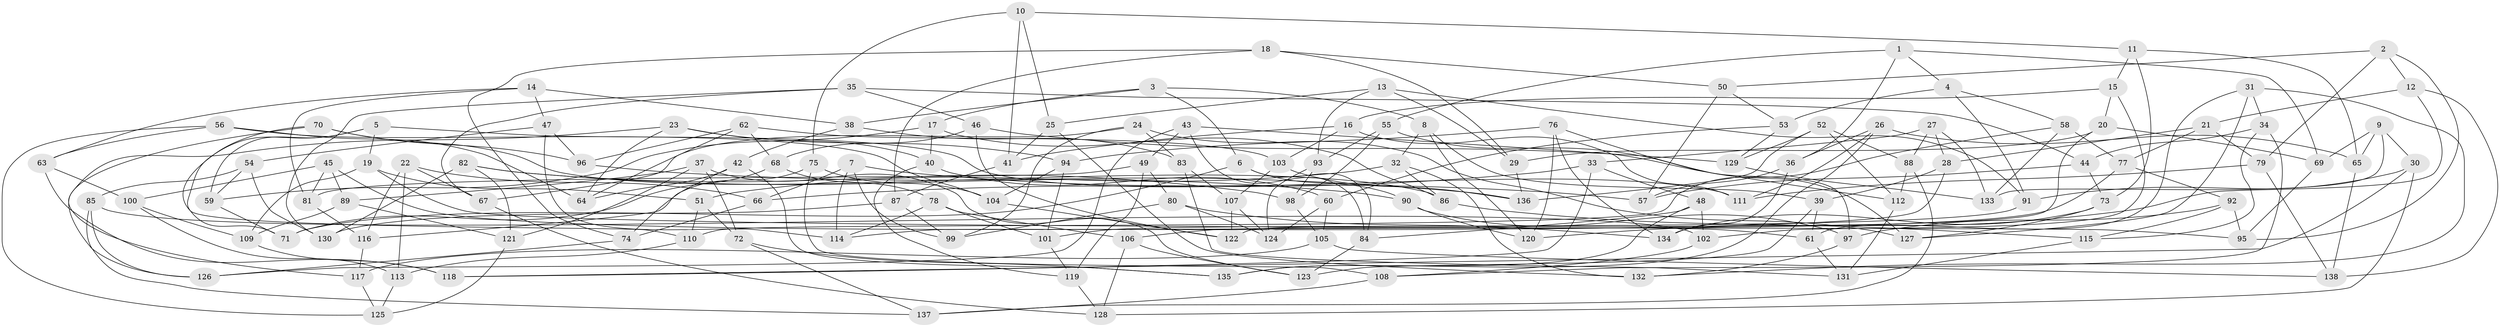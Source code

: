 // coarse degree distribution, {4: 0.40229885057471265, 6: 0.5287356321839081, 5: 0.05747126436781609, 3: 0.011494252873563218}
// Generated by graph-tools (version 1.1) at 2025/24/03/03/25 07:24:25]
// undirected, 138 vertices, 276 edges
graph export_dot {
graph [start="1"]
  node [color=gray90,style=filled];
  1;
  2;
  3;
  4;
  5;
  6;
  7;
  8;
  9;
  10;
  11;
  12;
  13;
  14;
  15;
  16;
  17;
  18;
  19;
  20;
  21;
  22;
  23;
  24;
  25;
  26;
  27;
  28;
  29;
  30;
  31;
  32;
  33;
  34;
  35;
  36;
  37;
  38;
  39;
  40;
  41;
  42;
  43;
  44;
  45;
  46;
  47;
  48;
  49;
  50;
  51;
  52;
  53;
  54;
  55;
  56;
  57;
  58;
  59;
  60;
  61;
  62;
  63;
  64;
  65;
  66;
  67;
  68;
  69;
  70;
  71;
  72;
  73;
  74;
  75;
  76;
  77;
  78;
  79;
  80;
  81;
  82;
  83;
  84;
  85;
  86;
  87;
  88;
  89;
  90;
  91;
  92;
  93;
  94;
  95;
  96;
  97;
  98;
  99;
  100;
  101;
  102;
  103;
  104;
  105;
  106;
  107;
  108;
  109;
  110;
  111;
  112;
  113;
  114;
  115;
  116;
  117;
  118;
  119;
  120;
  121;
  122;
  123;
  124;
  125;
  126;
  127;
  128;
  129;
  130;
  131;
  132;
  133;
  134;
  135;
  136;
  137;
  138;
  1 -- 55;
  1 -- 69;
  1 -- 36;
  1 -- 4;
  2 -- 79;
  2 -- 95;
  2 -- 12;
  2 -- 50;
  3 -- 17;
  3 -- 38;
  3 -- 8;
  3 -- 6;
  4 -- 91;
  4 -- 58;
  4 -- 53;
  5 -- 59;
  5 -- 71;
  5 -- 19;
  5 -- 111;
  6 -- 71;
  6 -- 90;
  6 -- 84;
  7 -- 99;
  7 -- 66;
  7 -- 57;
  7 -- 114;
  8 -- 120;
  8 -- 32;
  8 -- 39;
  9 -- 65;
  9 -- 30;
  9 -- 69;
  9 -- 133;
  10 -- 75;
  10 -- 41;
  10 -- 11;
  10 -- 25;
  11 -- 65;
  11 -- 73;
  11 -- 15;
  12 -- 120;
  12 -- 138;
  12 -- 21;
  13 -- 93;
  13 -- 91;
  13 -- 25;
  13 -- 29;
  14 -- 47;
  14 -- 38;
  14 -- 63;
  14 -- 81;
  15 -- 20;
  15 -- 16;
  15 -- 102;
  16 -- 111;
  16 -- 41;
  16 -- 103;
  17 -- 40;
  17 -- 59;
  17 -- 86;
  18 -- 29;
  18 -- 50;
  18 -- 87;
  18 -- 74;
  19 -- 95;
  19 -- 51;
  19 -- 109;
  20 -- 69;
  20 -- 29;
  20 -- 122;
  21 -- 77;
  21 -- 79;
  21 -- 28;
  22 -- 67;
  22 -- 66;
  22 -- 116;
  22 -- 113;
  23 -- 126;
  23 -- 94;
  23 -- 64;
  23 -- 40;
  24 -- 67;
  24 -- 127;
  24 -- 99;
  24 -- 83;
  25 -- 41;
  25 -- 132;
  26 -- 65;
  26 -- 36;
  26 -- 111;
  26 -- 135;
  27 -- 133;
  27 -- 33;
  27 -- 88;
  27 -- 28;
  28 -- 114;
  28 -- 39;
  29 -- 136;
  30 -- 118;
  30 -- 91;
  30 -- 128;
  31 -- 61;
  31 -- 127;
  31 -- 34;
  31 -- 132;
  32 -- 132;
  32 -- 51;
  32 -- 86;
  33 -- 66;
  33 -- 48;
  33 -- 118;
  34 -- 44;
  34 -- 115;
  34 -- 108;
  35 -- 46;
  35 -- 44;
  35 -- 67;
  35 -- 130;
  36 -- 57;
  36 -- 134;
  37 -- 89;
  37 -- 123;
  37 -- 72;
  37 -- 121;
  38 -- 83;
  38 -- 42;
  39 -- 123;
  39 -- 61;
  40 -- 60;
  40 -- 119;
  41 -- 87;
  42 -- 135;
  42 -- 74;
  42 -- 64;
  43 -- 84;
  43 -- 126;
  43 -- 49;
  43 -- 112;
  44 -- 57;
  44 -- 73;
  45 -- 61;
  45 -- 81;
  45 -- 100;
  45 -- 89;
  46 -- 122;
  46 -- 68;
  46 -- 129;
  47 -- 114;
  47 -- 54;
  47 -- 96;
  48 -- 135;
  48 -- 102;
  48 -- 84;
  49 -- 80;
  49 -- 119;
  49 -- 81;
  50 -- 57;
  50 -- 53;
  51 -- 72;
  51 -- 110;
  52 -- 112;
  52 -- 88;
  52 -- 129;
  52 -- 136;
  53 -- 129;
  53 -- 60;
  54 -- 130;
  54 -- 59;
  54 -- 85;
  55 -- 93;
  55 -- 98;
  55 -- 127;
  56 -- 104;
  56 -- 64;
  56 -- 125;
  56 -- 63;
  58 -- 133;
  58 -- 110;
  58 -- 77;
  59 -- 71;
  60 -- 105;
  60 -- 124;
  61 -- 131;
  62 -- 103;
  62 -- 96;
  62 -- 68;
  62 -- 64;
  63 -- 100;
  63 -- 118;
  65 -- 138;
  66 -- 74;
  67 -- 128;
  68 -- 71;
  68 -- 78;
  69 -- 95;
  70 -- 96;
  70 -- 117;
  70 -- 110;
  70 -- 86;
  72 -- 135;
  72 -- 137;
  73 -- 127;
  73 -- 134;
  74 -- 126;
  75 -- 116;
  75 -- 104;
  75 -- 108;
  76 -- 97;
  76 -- 134;
  76 -- 120;
  76 -- 94;
  77 -- 92;
  77 -- 106;
  78 -- 114;
  78 -- 106;
  78 -- 101;
  79 -- 111;
  79 -- 138;
  80 -- 134;
  80 -- 99;
  80 -- 124;
  81 -- 116;
  82 -- 90;
  82 -- 130;
  82 -- 98;
  82 -- 121;
  83 -- 107;
  83 -- 131;
  84 -- 123;
  85 -- 126;
  85 -- 102;
  85 -- 137;
  86 -- 115;
  87 -- 99;
  87 -- 130;
  88 -- 112;
  88 -- 137;
  89 -- 109;
  89 -- 121;
  90 -- 120;
  90 -- 97;
  91 -- 101;
  92 -- 97;
  92 -- 95;
  92 -- 115;
  93 -- 124;
  93 -- 98;
  94 -- 101;
  94 -- 104;
  96 -- 136;
  97 -- 132;
  98 -- 105;
  100 -- 113;
  100 -- 109;
  101 -- 119;
  102 -- 108;
  103 -- 107;
  103 -- 136;
  104 -- 122;
  105 -- 138;
  105 -- 117;
  106 -- 123;
  106 -- 128;
  107 -- 124;
  107 -- 122;
  108 -- 137;
  109 -- 118;
  110 -- 113;
  112 -- 131;
  113 -- 125;
  115 -- 131;
  116 -- 117;
  117 -- 125;
  119 -- 128;
  121 -- 125;
  129 -- 133;
}
